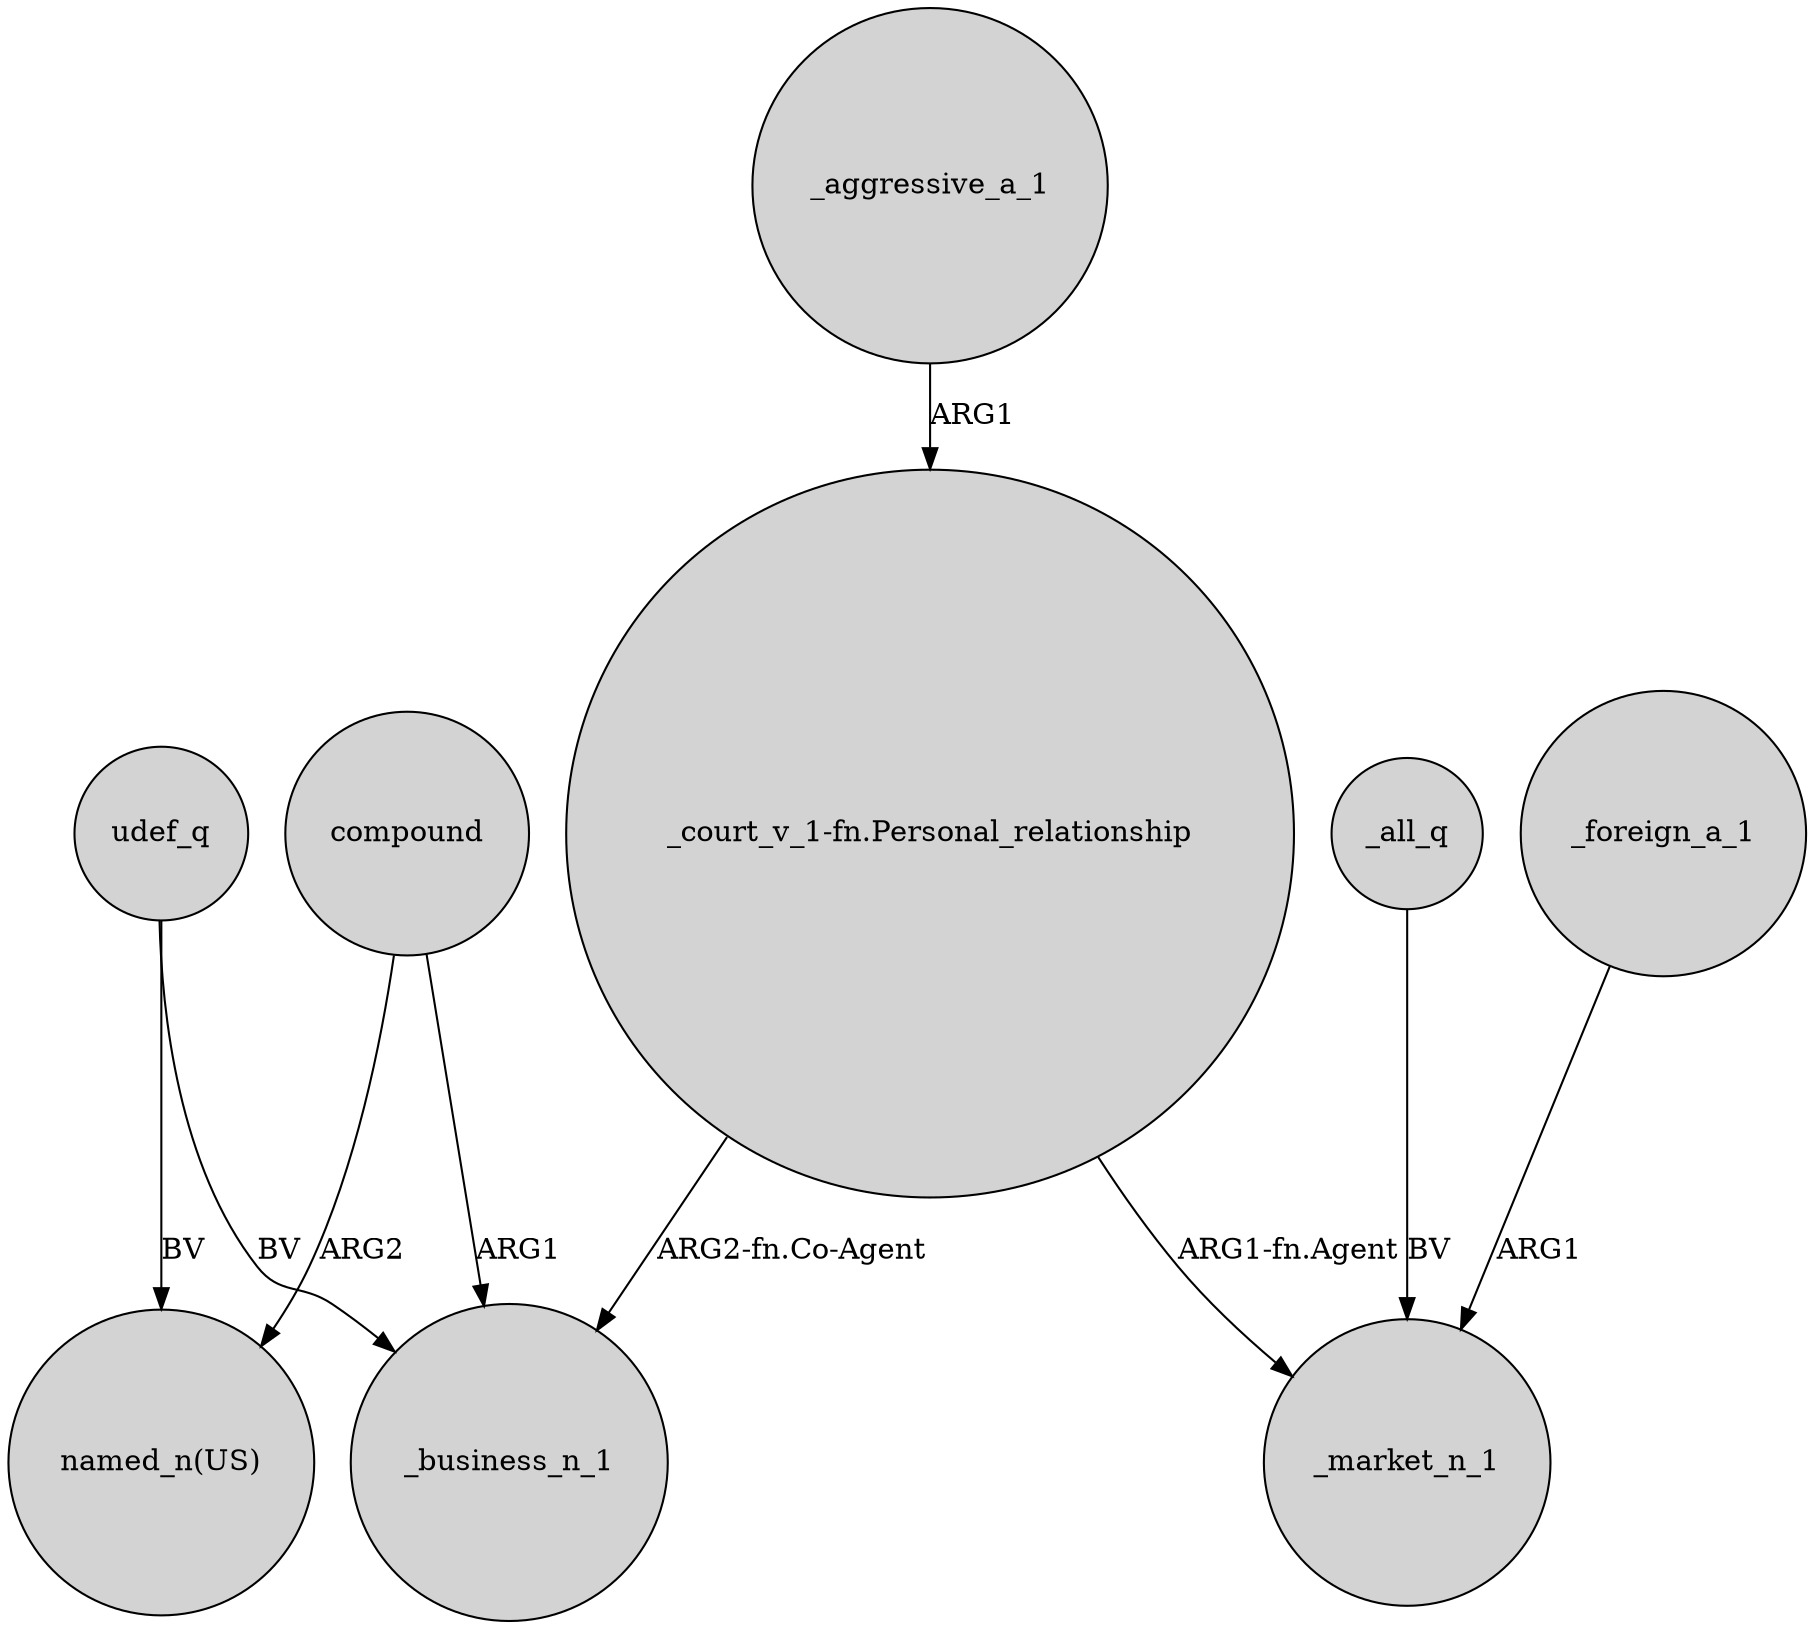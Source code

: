 digraph {
	node [shape=circle style=filled]
	udef_q -> _business_n_1 [label=BV]
	_foreign_a_1 -> _market_n_1 [label=ARG1]
	udef_q -> "named_n(US)" [label=BV]
	"_court_v_1-fn.Personal_relationship" -> _business_n_1 [label="ARG2-fn.Co-Agent"]
	_aggressive_a_1 -> "_court_v_1-fn.Personal_relationship" [label=ARG1]
	compound -> _business_n_1 [label=ARG1]
	compound -> "named_n(US)" [label=ARG2]
	_all_q -> _market_n_1 [label=BV]
	"_court_v_1-fn.Personal_relationship" -> _market_n_1 [label="ARG1-fn.Agent"]
}
